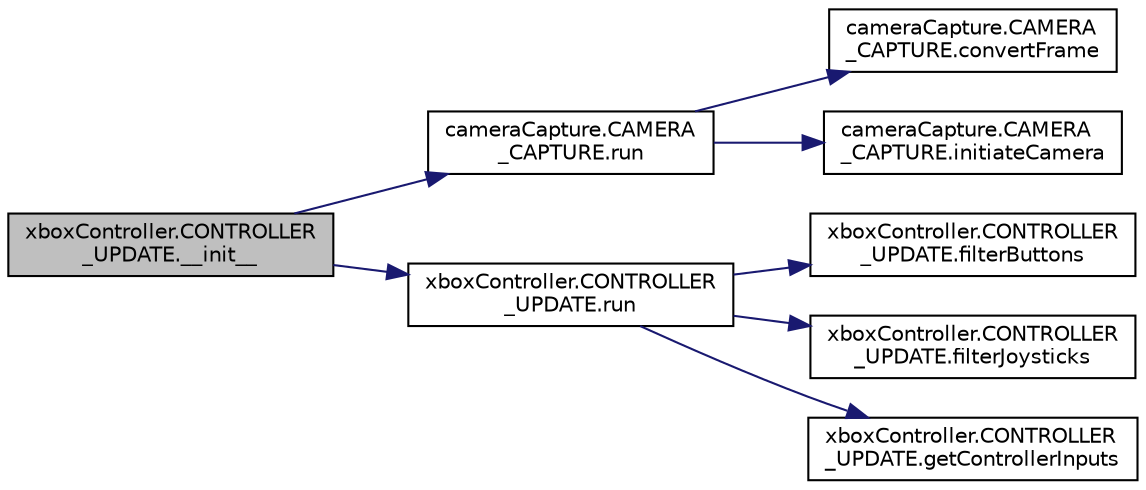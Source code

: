 digraph "xboxController.CONTROLLER_UPDATE.__init__"
{
 // LATEX_PDF_SIZE
  edge [fontname="Helvetica",fontsize="10",labelfontname="Helvetica",labelfontsize="10"];
  node [fontname="Helvetica",fontsize="10",shape=record];
  rankdir="LR";
  Node1 [label="xboxController.CONTROLLER\l_UPDATE.__init__",height=0.2,width=0.4,color="black", fillcolor="grey75", style="filled", fontcolor="black",tooltip=" "];
  Node1 -> Node2 [color="midnightblue",fontsize="10",style="solid",fontname="Helvetica"];
  Node2 [label="cameraCapture.CAMERA\l_CAPTURE.run",height=0.2,width=0.4,color="black", fillcolor="white", style="filled",URL="$classcamera_capture_1_1_c_a_m_e_r_a___c_a_p_t_u_r_e.html#a93def4093274fcbcad9db7b4c5cf9b00",tooltip=" "];
  Node2 -> Node3 [color="midnightblue",fontsize="10",style="solid",fontname="Helvetica"];
  Node3 [label="cameraCapture.CAMERA\l_CAPTURE.convertFrame",height=0.2,width=0.4,color="black", fillcolor="white", style="filled",URL="$classcamera_capture_1_1_c_a_m_e_r_a___c_a_p_t_u_r_e.html#ae90bd848bea39eda6e22e3fbc41d2305",tooltip=" "];
  Node2 -> Node4 [color="midnightblue",fontsize="10",style="solid",fontname="Helvetica"];
  Node4 [label="cameraCapture.CAMERA\l_CAPTURE.initiateCamera",height=0.2,width=0.4,color="black", fillcolor="white", style="filled",URL="$classcamera_capture_1_1_c_a_m_e_r_a___c_a_p_t_u_r_e.html#a547cf8925345a41a730237bf9446840b",tooltip=" "];
  Node1 -> Node5 [color="midnightblue",fontsize="10",style="solid",fontname="Helvetica"];
  Node5 [label="xboxController.CONTROLLER\l_UPDATE.run",height=0.2,width=0.4,color="black", fillcolor="white", style="filled",URL="$classxbox_controller_1_1_c_o_n_t_r_o_l_l_e_r___u_p_d_a_t_e.html#a5220cc880c2be50165888904d2052eb3",tooltip=" "];
  Node5 -> Node6 [color="midnightblue",fontsize="10",style="solid",fontname="Helvetica"];
  Node6 [label="xboxController.CONTROLLER\l_UPDATE.filterButtons",height=0.2,width=0.4,color="black", fillcolor="white", style="filled",URL="$classxbox_controller_1_1_c_o_n_t_r_o_l_l_e_r___u_p_d_a_t_e.html#a036bc689d15b81491ffce630f72fe307",tooltip=" "];
  Node5 -> Node7 [color="midnightblue",fontsize="10",style="solid",fontname="Helvetica"];
  Node7 [label="xboxController.CONTROLLER\l_UPDATE.filterJoysticks",height=0.2,width=0.4,color="black", fillcolor="white", style="filled",URL="$classxbox_controller_1_1_c_o_n_t_r_o_l_l_e_r___u_p_d_a_t_e.html#a3e9e6b6cdb7e001e12d827afd7647b1f",tooltip=" "];
  Node5 -> Node8 [color="midnightblue",fontsize="10",style="solid",fontname="Helvetica"];
  Node8 [label="xboxController.CONTROLLER\l_UPDATE.getControllerInputs",height=0.2,width=0.4,color="black", fillcolor="white", style="filled",URL="$classxbox_controller_1_1_c_o_n_t_r_o_l_l_e_r___u_p_d_a_t_e.html#a85d84da1983417738f7aa1aee182648b",tooltip=" "];
}

